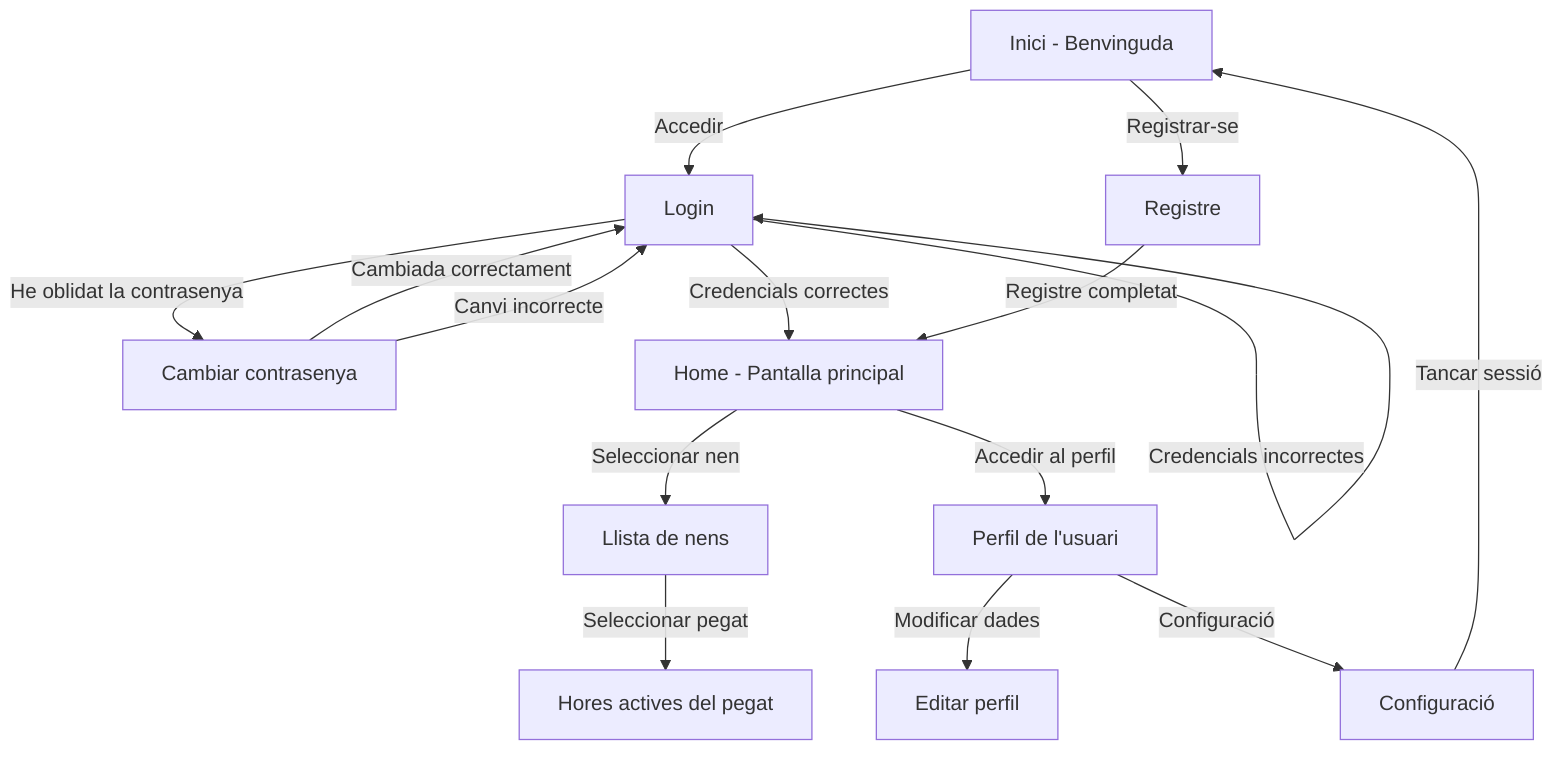 flowchart TD
    A[Inici - Benvinguda] -->|Accedir| B[Login]
    B -->|Credencials incorrectes| B
    B -->|He oblidat la contrasenya| D[Cambiar contrasenya]
    D -->|Cambiada correctament| B
    D -->|Canvi incorrecte|B
    A -->|Registrar-se| C[Registre]
    B -->|Credencials correctes| E[Home - Pantalla principal]
    C -->|Registre completat| E
    E -->|Seleccionar nen| F[Llista de nens]
    F -->|Seleccionar pegat| G[Hores actives del pegat]
    E -->|Accedir al perfil| J[Perfil de l'usuari]
    J -->|Modificar dades| K[Editar perfil]
    J -->|Configuració| L[Configuració]
    L -->|Tancar sessió| A